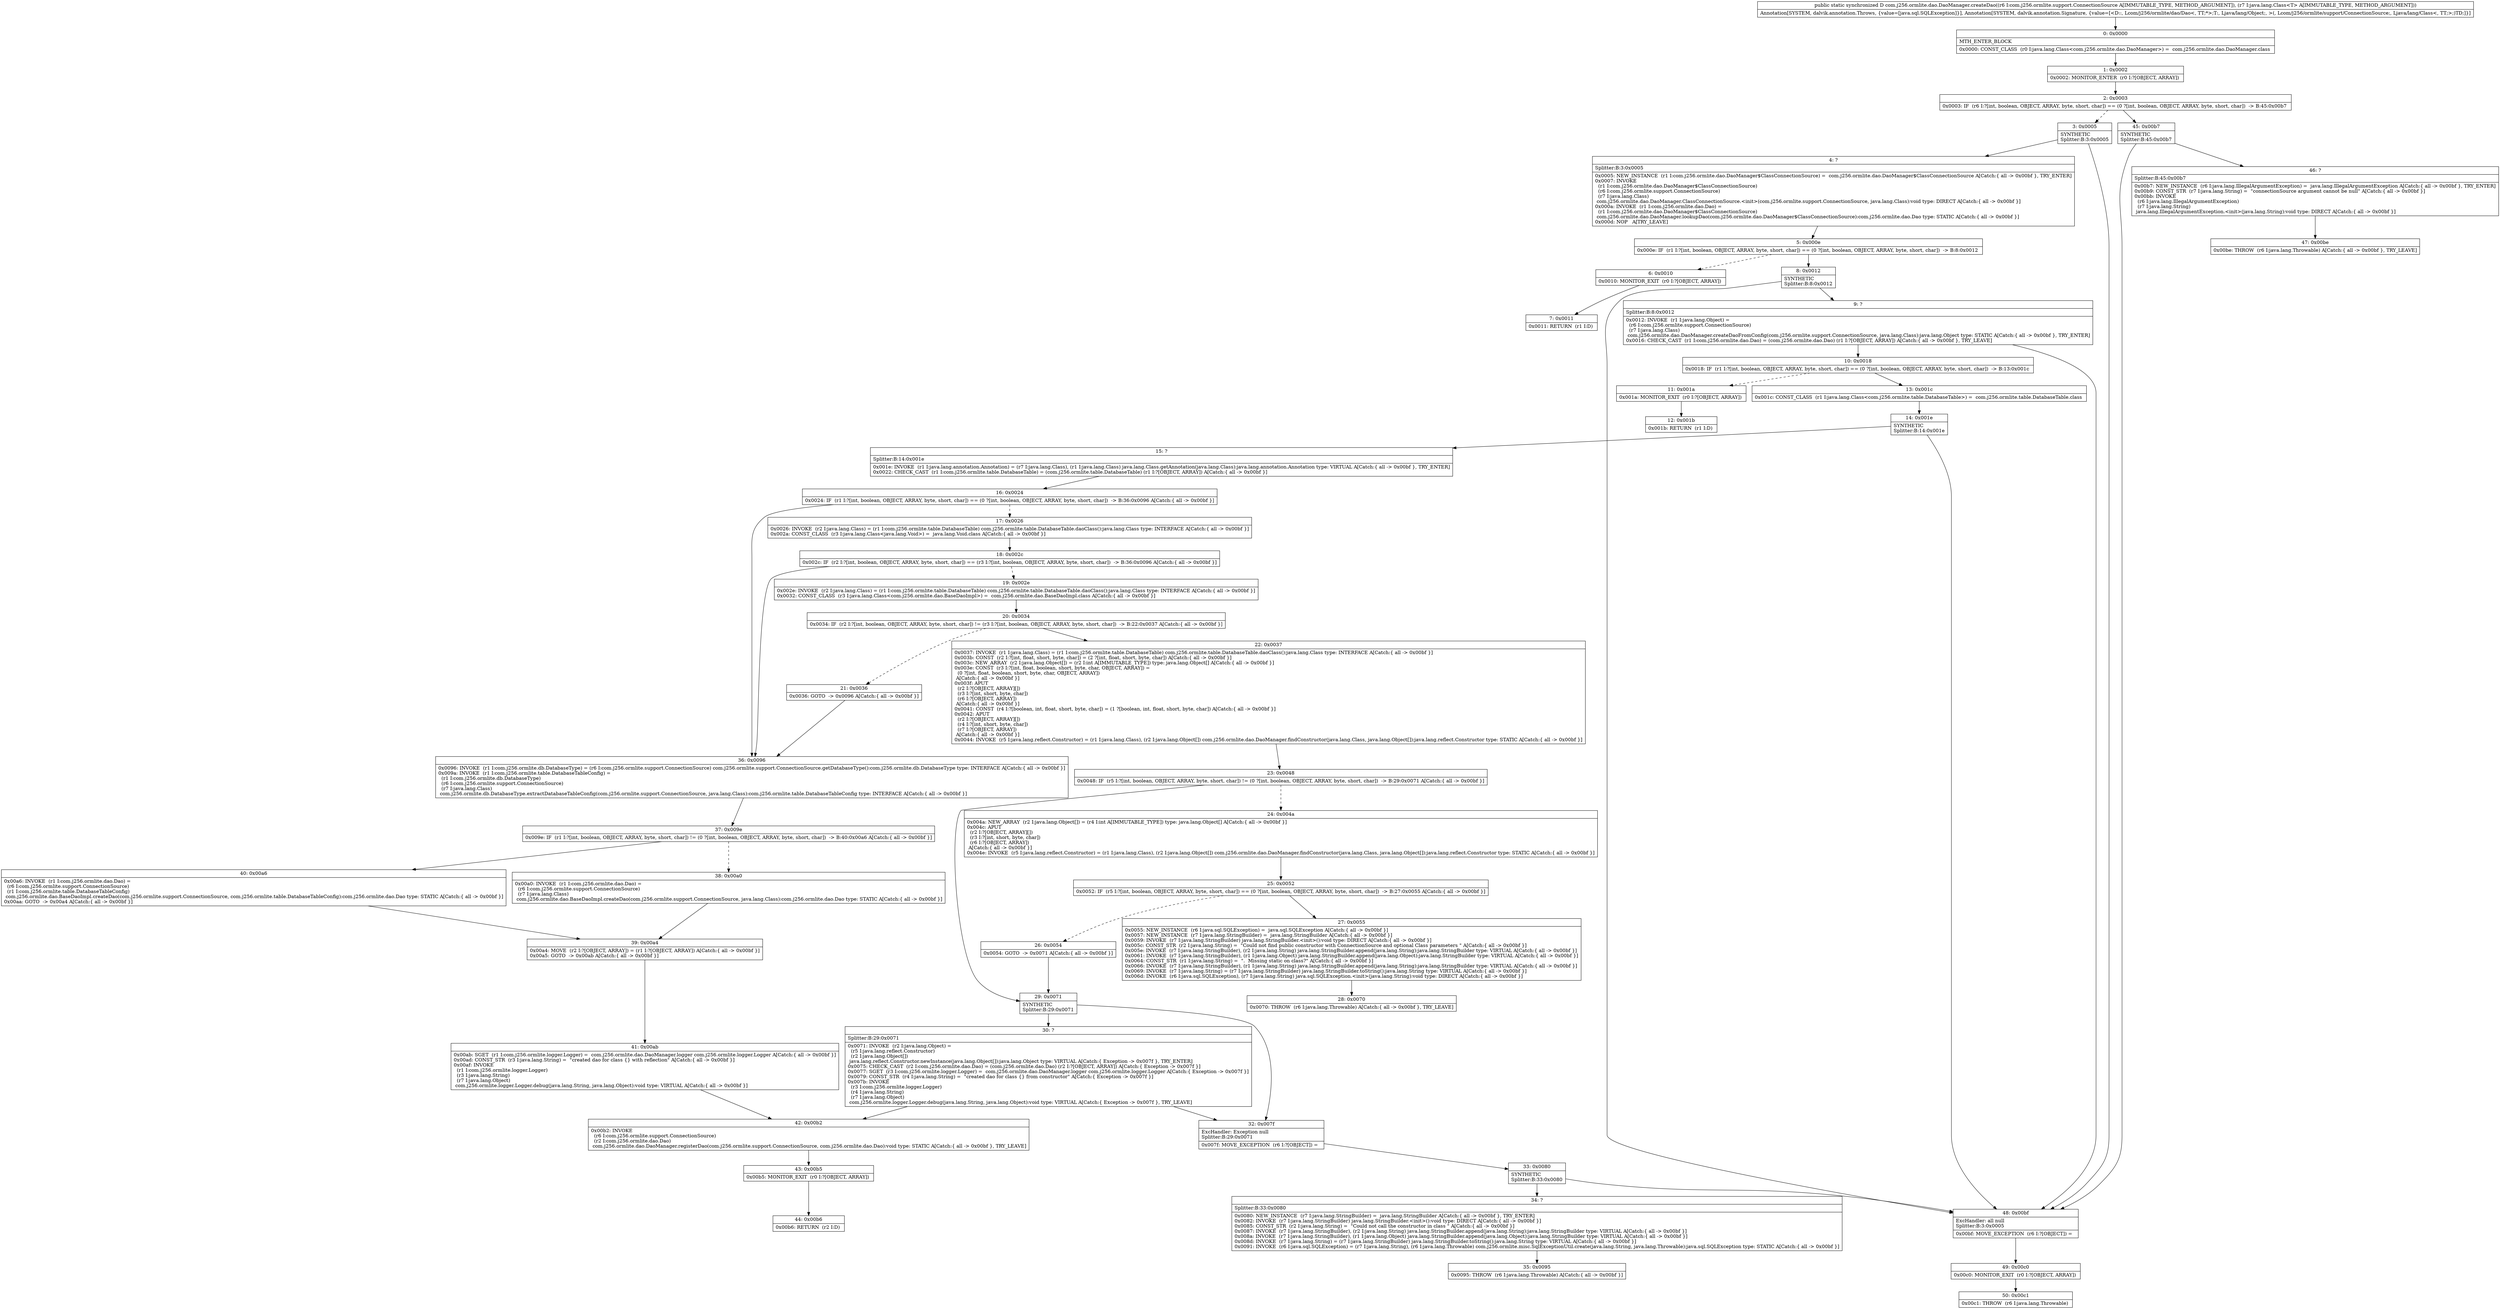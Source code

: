 digraph "CFG forcom.j256.ormlite.dao.DaoManager.createDao(Lcom\/j256\/ormlite\/support\/ConnectionSource;Ljava\/lang\/Class;)Lcom\/j256\/ormlite\/dao\/Dao;" {
Node_0 [shape=record,label="{0\:\ 0x0000|MTH_ENTER_BLOCK\l|0x0000: CONST_CLASS  (r0 I:java.lang.Class\<com.j256.ormlite.dao.DaoManager\>) =  com.j256.ormlite.dao.DaoManager.class \l}"];
Node_1 [shape=record,label="{1\:\ 0x0002|0x0002: MONITOR_ENTER  (r0 I:?[OBJECT, ARRAY]) \l}"];
Node_2 [shape=record,label="{2\:\ 0x0003|0x0003: IF  (r6 I:?[int, boolean, OBJECT, ARRAY, byte, short, char]) == (0 ?[int, boolean, OBJECT, ARRAY, byte, short, char])  \-\> B:45:0x00b7 \l}"];
Node_3 [shape=record,label="{3\:\ 0x0005|SYNTHETIC\lSplitter:B:3:0x0005\l}"];
Node_4 [shape=record,label="{4\:\ ?|Splitter:B:3:0x0005\l|0x0005: NEW_INSTANCE  (r1 I:com.j256.ormlite.dao.DaoManager$ClassConnectionSource) =  com.j256.ormlite.dao.DaoManager$ClassConnectionSource A[Catch:\{ all \-\> 0x00bf \}, TRY_ENTER]\l0x0007: INVOKE  \l  (r1 I:com.j256.ormlite.dao.DaoManager$ClassConnectionSource)\l  (r6 I:com.j256.ormlite.support.ConnectionSource)\l  (r7 I:java.lang.Class)\l com.j256.ormlite.dao.DaoManager.ClassConnectionSource.\<init\>(com.j256.ormlite.support.ConnectionSource, java.lang.Class):void type: DIRECT A[Catch:\{ all \-\> 0x00bf \}]\l0x000a: INVOKE  (r1 I:com.j256.ormlite.dao.Dao) = \l  (r1 I:com.j256.ormlite.dao.DaoManager$ClassConnectionSource)\l com.j256.ormlite.dao.DaoManager.lookupDao(com.j256.ormlite.dao.DaoManager$ClassConnectionSource):com.j256.ormlite.dao.Dao type: STATIC A[Catch:\{ all \-\> 0x00bf \}]\l0x000d: NOP   A[TRY_LEAVE]\l}"];
Node_5 [shape=record,label="{5\:\ 0x000e|0x000e: IF  (r1 I:?[int, boolean, OBJECT, ARRAY, byte, short, char]) == (0 ?[int, boolean, OBJECT, ARRAY, byte, short, char])  \-\> B:8:0x0012 \l}"];
Node_6 [shape=record,label="{6\:\ 0x0010|0x0010: MONITOR_EXIT  (r0 I:?[OBJECT, ARRAY]) \l}"];
Node_7 [shape=record,label="{7\:\ 0x0011|0x0011: RETURN  (r1 I:D) \l}"];
Node_8 [shape=record,label="{8\:\ 0x0012|SYNTHETIC\lSplitter:B:8:0x0012\l}"];
Node_9 [shape=record,label="{9\:\ ?|Splitter:B:8:0x0012\l|0x0012: INVOKE  (r1 I:java.lang.Object) = \l  (r6 I:com.j256.ormlite.support.ConnectionSource)\l  (r7 I:java.lang.Class)\l com.j256.ormlite.dao.DaoManager.createDaoFromConfig(com.j256.ormlite.support.ConnectionSource, java.lang.Class):java.lang.Object type: STATIC A[Catch:\{ all \-\> 0x00bf \}, TRY_ENTER]\l0x0016: CHECK_CAST  (r1 I:com.j256.ormlite.dao.Dao) = (com.j256.ormlite.dao.Dao) (r1 I:?[OBJECT, ARRAY]) A[Catch:\{ all \-\> 0x00bf \}, TRY_LEAVE]\l}"];
Node_10 [shape=record,label="{10\:\ 0x0018|0x0018: IF  (r1 I:?[int, boolean, OBJECT, ARRAY, byte, short, char]) == (0 ?[int, boolean, OBJECT, ARRAY, byte, short, char])  \-\> B:13:0x001c \l}"];
Node_11 [shape=record,label="{11\:\ 0x001a|0x001a: MONITOR_EXIT  (r0 I:?[OBJECT, ARRAY]) \l}"];
Node_12 [shape=record,label="{12\:\ 0x001b|0x001b: RETURN  (r1 I:D) \l}"];
Node_13 [shape=record,label="{13\:\ 0x001c|0x001c: CONST_CLASS  (r1 I:java.lang.Class\<com.j256.ormlite.table.DatabaseTable\>) =  com.j256.ormlite.table.DatabaseTable.class \l}"];
Node_14 [shape=record,label="{14\:\ 0x001e|SYNTHETIC\lSplitter:B:14:0x001e\l}"];
Node_15 [shape=record,label="{15\:\ ?|Splitter:B:14:0x001e\l|0x001e: INVOKE  (r1 I:java.lang.annotation.Annotation) = (r7 I:java.lang.Class), (r1 I:java.lang.Class) java.lang.Class.getAnnotation(java.lang.Class):java.lang.annotation.Annotation type: VIRTUAL A[Catch:\{ all \-\> 0x00bf \}, TRY_ENTER]\l0x0022: CHECK_CAST  (r1 I:com.j256.ormlite.table.DatabaseTable) = (com.j256.ormlite.table.DatabaseTable) (r1 I:?[OBJECT, ARRAY]) A[Catch:\{ all \-\> 0x00bf \}]\l}"];
Node_16 [shape=record,label="{16\:\ 0x0024|0x0024: IF  (r1 I:?[int, boolean, OBJECT, ARRAY, byte, short, char]) == (0 ?[int, boolean, OBJECT, ARRAY, byte, short, char])  \-\> B:36:0x0096 A[Catch:\{ all \-\> 0x00bf \}]\l}"];
Node_17 [shape=record,label="{17\:\ 0x0026|0x0026: INVOKE  (r2 I:java.lang.Class) = (r1 I:com.j256.ormlite.table.DatabaseTable) com.j256.ormlite.table.DatabaseTable.daoClass():java.lang.Class type: INTERFACE A[Catch:\{ all \-\> 0x00bf \}]\l0x002a: CONST_CLASS  (r3 I:java.lang.Class\<java.lang.Void\>) =  java.lang.Void.class A[Catch:\{ all \-\> 0x00bf \}]\l}"];
Node_18 [shape=record,label="{18\:\ 0x002c|0x002c: IF  (r2 I:?[int, boolean, OBJECT, ARRAY, byte, short, char]) == (r3 I:?[int, boolean, OBJECT, ARRAY, byte, short, char])  \-\> B:36:0x0096 A[Catch:\{ all \-\> 0x00bf \}]\l}"];
Node_19 [shape=record,label="{19\:\ 0x002e|0x002e: INVOKE  (r2 I:java.lang.Class) = (r1 I:com.j256.ormlite.table.DatabaseTable) com.j256.ormlite.table.DatabaseTable.daoClass():java.lang.Class type: INTERFACE A[Catch:\{ all \-\> 0x00bf \}]\l0x0032: CONST_CLASS  (r3 I:java.lang.Class\<com.j256.ormlite.dao.BaseDaoImpl\>) =  com.j256.ormlite.dao.BaseDaoImpl.class A[Catch:\{ all \-\> 0x00bf \}]\l}"];
Node_20 [shape=record,label="{20\:\ 0x0034|0x0034: IF  (r2 I:?[int, boolean, OBJECT, ARRAY, byte, short, char]) != (r3 I:?[int, boolean, OBJECT, ARRAY, byte, short, char])  \-\> B:22:0x0037 A[Catch:\{ all \-\> 0x00bf \}]\l}"];
Node_21 [shape=record,label="{21\:\ 0x0036|0x0036: GOTO  \-\> 0x0096 A[Catch:\{ all \-\> 0x00bf \}]\l}"];
Node_22 [shape=record,label="{22\:\ 0x0037|0x0037: INVOKE  (r1 I:java.lang.Class) = (r1 I:com.j256.ormlite.table.DatabaseTable) com.j256.ormlite.table.DatabaseTable.daoClass():java.lang.Class type: INTERFACE A[Catch:\{ all \-\> 0x00bf \}]\l0x003b: CONST  (r2 I:?[int, float, short, byte, char]) = (2 ?[int, float, short, byte, char]) A[Catch:\{ all \-\> 0x00bf \}]\l0x003c: NEW_ARRAY  (r2 I:java.lang.Object[]) = (r2 I:int A[IMMUTABLE_TYPE]) type: java.lang.Object[] A[Catch:\{ all \-\> 0x00bf \}]\l0x003e: CONST  (r3 I:?[int, float, boolean, short, byte, char, OBJECT, ARRAY]) = \l  (0 ?[int, float, boolean, short, byte, char, OBJECT, ARRAY])\l A[Catch:\{ all \-\> 0x00bf \}]\l0x003f: APUT  \l  (r2 I:?[OBJECT, ARRAY][])\l  (r3 I:?[int, short, byte, char])\l  (r6 I:?[OBJECT, ARRAY])\l A[Catch:\{ all \-\> 0x00bf \}]\l0x0041: CONST  (r4 I:?[boolean, int, float, short, byte, char]) = (1 ?[boolean, int, float, short, byte, char]) A[Catch:\{ all \-\> 0x00bf \}]\l0x0042: APUT  \l  (r2 I:?[OBJECT, ARRAY][])\l  (r4 I:?[int, short, byte, char])\l  (r7 I:?[OBJECT, ARRAY])\l A[Catch:\{ all \-\> 0x00bf \}]\l0x0044: INVOKE  (r5 I:java.lang.reflect.Constructor) = (r1 I:java.lang.Class), (r2 I:java.lang.Object[]) com.j256.ormlite.dao.DaoManager.findConstructor(java.lang.Class, java.lang.Object[]):java.lang.reflect.Constructor type: STATIC A[Catch:\{ all \-\> 0x00bf \}]\l}"];
Node_23 [shape=record,label="{23\:\ 0x0048|0x0048: IF  (r5 I:?[int, boolean, OBJECT, ARRAY, byte, short, char]) != (0 ?[int, boolean, OBJECT, ARRAY, byte, short, char])  \-\> B:29:0x0071 A[Catch:\{ all \-\> 0x00bf \}]\l}"];
Node_24 [shape=record,label="{24\:\ 0x004a|0x004a: NEW_ARRAY  (r2 I:java.lang.Object[]) = (r4 I:int A[IMMUTABLE_TYPE]) type: java.lang.Object[] A[Catch:\{ all \-\> 0x00bf \}]\l0x004c: APUT  \l  (r2 I:?[OBJECT, ARRAY][])\l  (r3 I:?[int, short, byte, char])\l  (r6 I:?[OBJECT, ARRAY])\l A[Catch:\{ all \-\> 0x00bf \}]\l0x004e: INVOKE  (r5 I:java.lang.reflect.Constructor) = (r1 I:java.lang.Class), (r2 I:java.lang.Object[]) com.j256.ormlite.dao.DaoManager.findConstructor(java.lang.Class, java.lang.Object[]):java.lang.reflect.Constructor type: STATIC A[Catch:\{ all \-\> 0x00bf \}]\l}"];
Node_25 [shape=record,label="{25\:\ 0x0052|0x0052: IF  (r5 I:?[int, boolean, OBJECT, ARRAY, byte, short, char]) == (0 ?[int, boolean, OBJECT, ARRAY, byte, short, char])  \-\> B:27:0x0055 A[Catch:\{ all \-\> 0x00bf \}]\l}"];
Node_26 [shape=record,label="{26\:\ 0x0054|0x0054: GOTO  \-\> 0x0071 A[Catch:\{ all \-\> 0x00bf \}]\l}"];
Node_27 [shape=record,label="{27\:\ 0x0055|0x0055: NEW_INSTANCE  (r6 I:java.sql.SQLException) =  java.sql.SQLException A[Catch:\{ all \-\> 0x00bf \}]\l0x0057: NEW_INSTANCE  (r7 I:java.lang.StringBuilder) =  java.lang.StringBuilder A[Catch:\{ all \-\> 0x00bf \}]\l0x0059: INVOKE  (r7 I:java.lang.StringBuilder) java.lang.StringBuilder.\<init\>():void type: DIRECT A[Catch:\{ all \-\> 0x00bf \}]\l0x005c: CONST_STR  (r2 I:java.lang.String) =  \"Could not find public constructor with ConnectionSource and optional Class parameters \" A[Catch:\{ all \-\> 0x00bf \}]\l0x005e: INVOKE  (r7 I:java.lang.StringBuilder), (r2 I:java.lang.String) java.lang.StringBuilder.append(java.lang.String):java.lang.StringBuilder type: VIRTUAL A[Catch:\{ all \-\> 0x00bf \}]\l0x0061: INVOKE  (r7 I:java.lang.StringBuilder), (r1 I:java.lang.Object) java.lang.StringBuilder.append(java.lang.Object):java.lang.StringBuilder type: VIRTUAL A[Catch:\{ all \-\> 0x00bf \}]\l0x0064: CONST_STR  (r1 I:java.lang.String) =  \".  Missing static on class?\" A[Catch:\{ all \-\> 0x00bf \}]\l0x0066: INVOKE  (r7 I:java.lang.StringBuilder), (r1 I:java.lang.String) java.lang.StringBuilder.append(java.lang.String):java.lang.StringBuilder type: VIRTUAL A[Catch:\{ all \-\> 0x00bf \}]\l0x0069: INVOKE  (r7 I:java.lang.String) = (r7 I:java.lang.StringBuilder) java.lang.StringBuilder.toString():java.lang.String type: VIRTUAL A[Catch:\{ all \-\> 0x00bf \}]\l0x006d: INVOKE  (r6 I:java.sql.SQLException), (r7 I:java.lang.String) java.sql.SQLException.\<init\>(java.lang.String):void type: DIRECT A[Catch:\{ all \-\> 0x00bf \}]\l}"];
Node_28 [shape=record,label="{28\:\ 0x0070|0x0070: THROW  (r6 I:java.lang.Throwable) A[Catch:\{ all \-\> 0x00bf \}, TRY_LEAVE]\l}"];
Node_29 [shape=record,label="{29\:\ 0x0071|SYNTHETIC\lSplitter:B:29:0x0071\l}"];
Node_30 [shape=record,label="{30\:\ ?|Splitter:B:29:0x0071\l|0x0071: INVOKE  (r2 I:java.lang.Object) = \l  (r5 I:java.lang.reflect.Constructor)\l  (r2 I:java.lang.Object[])\l java.lang.reflect.Constructor.newInstance(java.lang.Object[]):java.lang.Object type: VIRTUAL A[Catch:\{ Exception \-\> 0x007f \}, TRY_ENTER]\l0x0075: CHECK_CAST  (r2 I:com.j256.ormlite.dao.Dao) = (com.j256.ormlite.dao.Dao) (r2 I:?[OBJECT, ARRAY]) A[Catch:\{ Exception \-\> 0x007f \}]\l0x0077: SGET  (r3 I:com.j256.ormlite.logger.Logger) =  com.j256.ormlite.dao.DaoManager.logger com.j256.ormlite.logger.Logger A[Catch:\{ Exception \-\> 0x007f \}]\l0x0079: CONST_STR  (r4 I:java.lang.String) =  \"created dao for class \{\} from constructor\" A[Catch:\{ Exception \-\> 0x007f \}]\l0x007b: INVOKE  \l  (r3 I:com.j256.ormlite.logger.Logger)\l  (r4 I:java.lang.String)\l  (r7 I:java.lang.Object)\l com.j256.ormlite.logger.Logger.debug(java.lang.String, java.lang.Object):void type: VIRTUAL A[Catch:\{ Exception \-\> 0x007f \}, TRY_LEAVE]\l}"];
Node_32 [shape=record,label="{32\:\ 0x007f|ExcHandler: Exception null\lSplitter:B:29:0x0071\l|0x007f: MOVE_EXCEPTION  (r6 I:?[OBJECT]) =  \l}"];
Node_33 [shape=record,label="{33\:\ 0x0080|SYNTHETIC\lSplitter:B:33:0x0080\l}"];
Node_34 [shape=record,label="{34\:\ ?|Splitter:B:33:0x0080\l|0x0080: NEW_INSTANCE  (r7 I:java.lang.StringBuilder) =  java.lang.StringBuilder A[Catch:\{ all \-\> 0x00bf \}, TRY_ENTER]\l0x0082: INVOKE  (r7 I:java.lang.StringBuilder) java.lang.StringBuilder.\<init\>():void type: DIRECT A[Catch:\{ all \-\> 0x00bf \}]\l0x0085: CONST_STR  (r2 I:java.lang.String) =  \"Could not call the constructor in class \" A[Catch:\{ all \-\> 0x00bf \}]\l0x0087: INVOKE  (r7 I:java.lang.StringBuilder), (r2 I:java.lang.String) java.lang.StringBuilder.append(java.lang.String):java.lang.StringBuilder type: VIRTUAL A[Catch:\{ all \-\> 0x00bf \}]\l0x008a: INVOKE  (r7 I:java.lang.StringBuilder), (r1 I:java.lang.Object) java.lang.StringBuilder.append(java.lang.Object):java.lang.StringBuilder type: VIRTUAL A[Catch:\{ all \-\> 0x00bf \}]\l0x008d: INVOKE  (r7 I:java.lang.String) = (r7 I:java.lang.StringBuilder) java.lang.StringBuilder.toString():java.lang.String type: VIRTUAL A[Catch:\{ all \-\> 0x00bf \}]\l0x0091: INVOKE  (r6 I:java.sql.SQLException) = (r7 I:java.lang.String), (r6 I:java.lang.Throwable) com.j256.ormlite.misc.SqlExceptionUtil.create(java.lang.String, java.lang.Throwable):java.sql.SQLException type: STATIC A[Catch:\{ all \-\> 0x00bf \}]\l}"];
Node_35 [shape=record,label="{35\:\ 0x0095|0x0095: THROW  (r6 I:java.lang.Throwable) A[Catch:\{ all \-\> 0x00bf \}]\l}"];
Node_36 [shape=record,label="{36\:\ 0x0096|0x0096: INVOKE  (r1 I:com.j256.ormlite.db.DatabaseType) = (r6 I:com.j256.ormlite.support.ConnectionSource) com.j256.ormlite.support.ConnectionSource.getDatabaseType():com.j256.ormlite.db.DatabaseType type: INTERFACE A[Catch:\{ all \-\> 0x00bf \}]\l0x009a: INVOKE  (r1 I:com.j256.ormlite.table.DatabaseTableConfig) = \l  (r1 I:com.j256.ormlite.db.DatabaseType)\l  (r6 I:com.j256.ormlite.support.ConnectionSource)\l  (r7 I:java.lang.Class)\l com.j256.ormlite.db.DatabaseType.extractDatabaseTableConfig(com.j256.ormlite.support.ConnectionSource, java.lang.Class):com.j256.ormlite.table.DatabaseTableConfig type: INTERFACE A[Catch:\{ all \-\> 0x00bf \}]\l}"];
Node_37 [shape=record,label="{37\:\ 0x009e|0x009e: IF  (r1 I:?[int, boolean, OBJECT, ARRAY, byte, short, char]) != (0 ?[int, boolean, OBJECT, ARRAY, byte, short, char])  \-\> B:40:0x00a6 A[Catch:\{ all \-\> 0x00bf \}]\l}"];
Node_38 [shape=record,label="{38\:\ 0x00a0|0x00a0: INVOKE  (r1 I:com.j256.ormlite.dao.Dao) = \l  (r6 I:com.j256.ormlite.support.ConnectionSource)\l  (r7 I:java.lang.Class)\l com.j256.ormlite.dao.BaseDaoImpl.createDao(com.j256.ormlite.support.ConnectionSource, java.lang.Class):com.j256.ormlite.dao.Dao type: STATIC A[Catch:\{ all \-\> 0x00bf \}]\l}"];
Node_39 [shape=record,label="{39\:\ 0x00a4|0x00a4: MOVE  (r2 I:?[OBJECT, ARRAY]) = (r1 I:?[OBJECT, ARRAY]) A[Catch:\{ all \-\> 0x00bf \}]\l0x00a5: GOTO  \-\> 0x00ab A[Catch:\{ all \-\> 0x00bf \}]\l}"];
Node_40 [shape=record,label="{40\:\ 0x00a6|0x00a6: INVOKE  (r1 I:com.j256.ormlite.dao.Dao) = \l  (r6 I:com.j256.ormlite.support.ConnectionSource)\l  (r1 I:com.j256.ormlite.table.DatabaseTableConfig)\l com.j256.ormlite.dao.BaseDaoImpl.createDao(com.j256.ormlite.support.ConnectionSource, com.j256.ormlite.table.DatabaseTableConfig):com.j256.ormlite.dao.Dao type: STATIC A[Catch:\{ all \-\> 0x00bf \}]\l0x00aa: GOTO  \-\> 0x00a4 A[Catch:\{ all \-\> 0x00bf \}]\l}"];
Node_41 [shape=record,label="{41\:\ 0x00ab|0x00ab: SGET  (r1 I:com.j256.ormlite.logger.Logger) =  com.j256.ormlite.dao.DaoManager.logger com.j256.ormlite.logger.Logger A[Catch:\{ all \-\> 0x00bf \}]\l0x00ad: CONST_STR  (r3 I:java.lang.String) =  \"created dao for class \{\} with reflection\" A[Catch:\{ all \-\> 0x00bf \}]\l0x00af: INVOKE  \l  (r1 I:com.j256.ormlite.logger.Logger)\l  (r3 I:java.lang.String)\l  (r7 I:java.lang.Object)\l com.j256.ormlite.logger.Logger.debug(java.lang.String, java.lang.Object):void type: VIRTUAL A[Catch:\{ all \-\> 0x00bf \}]\l}"];
Node_42 [shape=record,label="{42\:\ 0x00b2|0x00b2: INVOKE  \l  (r6 I:com.j256.ormlite.support.ConnectionSource)\l  (r2 I:com.j256.ormlite.dao.Dao)\l com.j256.ormlite.dao.DaoManager.registerDao(com.j256.ormlite.support.ConnectionSource, com.j256.ormlite.dao.Dao):void type: STATIC A[Catch:\{ all \-\> 0x00bf \}, TRY_LEAVE]\l}"];
Node_43 [shape=record,label="{43\:\ 0x00b5|0x00b5: MONITOR_EXIT  (r0 I:?[OBJECT, ARRAY]) \l}"];
Node_44 [shape=record,label="{44\:\ 0x00b6|0x00b6: RETURN  (r2 I:D) \l}"];
Node_45 [shape=record,label="{45\:\ 0x00b7|SYNTHETIC\lSplitter:B:45:0x00b7\l}"];
Node_46 [shape=record,label="{46\:\ ?|Splitter:B:45:0x00b7\l|0x00b7: NEW_INSTANCE  (r6 I:java.lang.IllegalArgumentException) =  java.lang.IllegalArgumentException A[Catch:\{ all \-\> 0x00bf \}, TRY_ENTER]\l0x00b9: CONST_STR  (r7 I:java.lang.String) =  \"connectionSource argument cannot be null\" A[Catch:\{ all \-\> 0x00bf \}]\l0x00bb: INVOKE  \l  (r6 I:java.lang.IllegalArgumentException)\l  (r7 I:java.lang.String)\l java.lang.IllegalArgumentException.\<init\>(java.lang.String):void type: DIRECT A[Catch:\{ all \-\> 0x00bf \}]\l}"];
Node_47 [shape=record,label="{47\:\ 0x00be|0x00be: THROW  (r6 I:java.lang.Throwable) A[Catch:\{ all \-\> 0x00bf \}, TRY_LEAVE]\l}"];
Node_48 [shape=record,label="{48\:\ 0x00bf|ExcHandler: all null\lSplitter:B:3:0x0005\l|0x00bf: MOVE_EXCEPTION  (r6 I:?[OBJECT]) =  \l}"];
Node_49 [shape=record,label="{49\:\ 0x00c0|0x00c0: MONITOR_EXIT  (r0 I:?[OBJECT, ARRAY]) \l}"];
Node_50 [shape=record,label="{50\:\ 0x00c1|0x00c1: THROW  (r6 I:java.lang.Throwable) \l}"];
MethodNode[shape=record,label="{public static synchronized D com.j256.ormlite.dao.DaoManager.createDao((r6 I:com.j256.ormlite.support.ConnectionSource A[IMMUTABLE_TYPE, METHOD_ARGUMENT]), (r7 I:java.lang.Class\<T\> A[IMMUTABLE_TYPE, METHOD_ARGUMENT]))  | Annotation[SYSTEM, dalvik.annotation.Throws, \{value=[java.sql.SQLException]\}], Annotation[SYSTEM, dalvik.annotation.Signature, \{value=[\<D::, Lcom\/j256\/ormlite\/dao\/Dao\<, TT;*\>;T:, Ljava\/lang\/Object;, \>(, Lcom\/j256\/ormlite\/support\/ConnectionSource;, Ljava\/lang\/Class\<, TT;\>;)TD;]\}]\l}"];
MethodNode -> Node_0;
Node_0 -> Node_1;
Node_1 -> Node_2;
Node_2 -> Node_3[style=dashed];
Node_2 -> Node_45;
Node_3 -> Node_4;
Node_3 -> Node_48;
Node_4 -> Node_5;
Node_5 -> Node_6[style=dashed];
Node_5 -> Node_8;
Node_6 -> Node_7;
Node_8 -> Node_9;
Node_8 -> Node_48;
Node_9 -> Node_10;
Node_9 -> Node_48;
Node_10 -> Node_11[style=dashed];
Node_10 -> Node_13;
Node_11 -> Node_12;
Node_13 -> Node_14;
Node_14 -> Node_15;
Node_14 -> Node_48;
Node_15 -> Node_16;
Node_16 -> Node_17[style=dashed];
Node_16 -> Node_36;
Node_17 -> Node_18;
Node_18 -> Node_19[style=dashed];
Node_18 -> Node_36;
Node_19 -> Node_20;
Node_20 -> Node_21[style=dashed];
Node_20 -> Node_22;
Node_21 -> Node_36;
Node_22 -> Node_23;
Node_23 -> Node_24[style=dashed];
Node_23 -> Node_29;
Node_24 -> Node_25;
Node_25 -> Node_26[style=dashed];
Node_25 -> Node_27;
Node_26 -> Node_29;
Node_27 -> Node_28;
Node_29 -> Node_30;
Node_29 -> Node_32;
Node_30 -> Node_32;
Node_30 -> Node_42;
Node_32 -> Node_33;
Node_33 -> Node_34;
Node_33 -> Node_48;
Node_34 -> Node_35;
Node_36 -> Node_37;
Node_37 -> Node_38[style=dashed];
Node_37 -> Node_40;
Node_38 -> Node_39;
Node_39 -> Node_41;
Node_40 -> Node_39;
Node_41 -> Node_42;
Node_42 -> Node_43;
Node_43 -> Node_44;
Node_45 -> Node_46;
Node_45 -> Node_48;
Node_46 -> Node_47;
Node_48 -> Node_49;
Node_49 -> Node_50;
}

